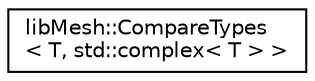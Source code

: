 digraph "Graphical Class Hierarchy"
{
  edge [fontname="Helvetica",fontsize="10",labelfontname="Helvetica",labelfontsize="10"];
  node [fontname="Helvetica",fontsize="10",shape=record];
  rankdir="LR";
  Node0 [label="libMesh::CompareTypes\l\< T, std::complex\< T \> \>",height=0.2,width=0.4,color="black", fillcolor="white", style="filled",URL="$structlibMesh_1_1CompareTypes_3_01T_00_01std_1_1complex_3_01T_01_4_01_4.html"];
}
